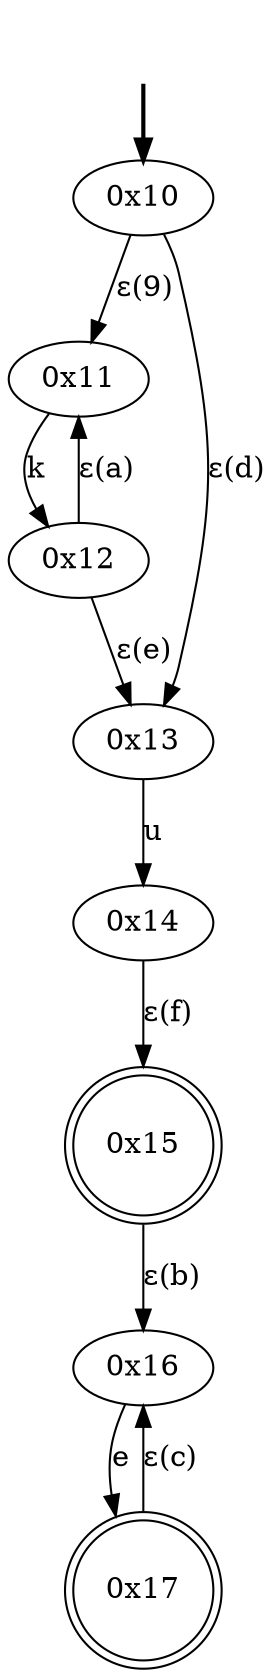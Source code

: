 digraph {
	fake [style=invisible]
	"0x10" [root=true]
	"0x11"
	"0x12"
	"0x13"
	"0x14"
	"0x15" [shape=doublecircle]
	"0x16"
	"0x17" [shape=doublecircle]
	fake -> "0x10" [style=bold]
	"0x10" -> "0x11" [label="ε(9)"]
	"0x11" -> "0x12" [label=k]
	"0x12" -> "0x11" [label="ε(a)"]
	"0x13" -> "0x14" [label=u]
	"0x10" -> "0x13" [label="ε(d)"]
	"0x12" -> "0x13" [label="ε(e)"]
	"0x15" -> "0x16" [label="ε(b)"]
	"0x16" -> "0x17" [label=e]
	"0x17" -> "0x16" [label="ε(c)"]
	"0x14" -> "0x15" [label="ε(f)"]
}
